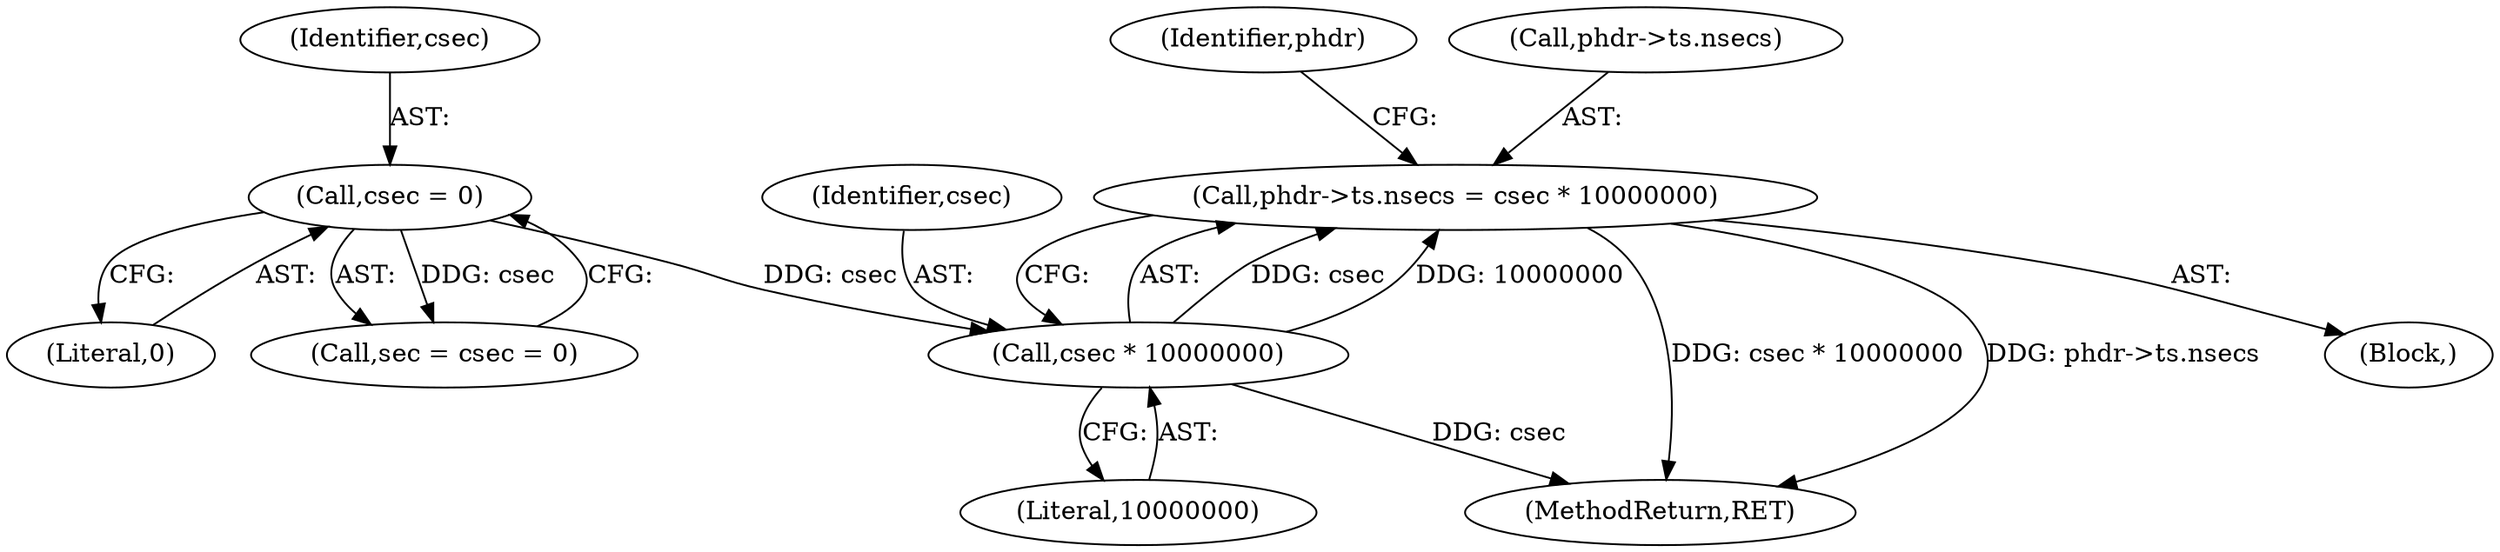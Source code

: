 digraph "0_wireshark_f5ec0afb766f19519ea9623152cca3bbe2229500_2@pointer" {
"1000334" [label="(Call,phdr->ts.nsecs = csec * 10000000)"];
"1000340" [label="(Call,csec * 10000000)"];
"1000270" [label="(Call,csec = 0)"];
"1000272" [label="(Literal,0)"];
"1000268" [label="(Call,sec = csec = 0)"];
"1000341" [label="(Identifier,csec)"];
"1000560" [label="(MethodReturn,RET)"];
"1000340" [label="(Call,csec * 10000000)"];
"1000345" [label="(Identifier,phdr)"];
"1000271" [label="(Identifier,csec)"];
"1000334" [label="(Call,phdr->ts.nsecs = csec * 10000000)"];
"1000335" [label="(Call,phdr->ts.nsecs)"];
"1000108" [label="(Block,)"];
"1000342" [label="(Literal,10000000)"];
"1000270" [label="(Call,csec = 0)"];
"1000334" -> "1000108"  [label="AST: "];
"1000334" -> "1000340"  [label="CFG: "];
"1000335" -> "1000334"  [label="AST: "];
"1000340" -> "1000334"  [label="AST: "];
"1000345" -> "1000334"  [label="CFG: "];
"1000334" -> "1000560"  [label="DDG: csec * 10000000"];
"1000334" -> "1000560"  [label="DDG: phdr->ts.nsecs"];
"1000340" -> "1000334"  [label="DDG: csec"];
"1000340" -> "1000334"  [label="DDG: 10000000"];
"1000340" -> "1000342"  [label="CFG: "];
"1000341" -> "1000340"  [label="AST: "];
"1000342" -> "1000340"  [label="AST: "];
"1000340" -> "1000560"  [label="DDG: csec"];
"1000270" -> "1000340"  [label="DDG: csec"];
"1000270" -> "1000268"  [label="AST: "];
"1000270" -> "1000272"  [label="CFG: "];
"1000271" -> "1000270"  [label="AST: "];
"1000272" -> "1000270"  [label="AST: "];
"1000268" -> "1000270"  [label="CFG: "];
"1000270" -> "1000268"  [label="DDG: csec"];
}
